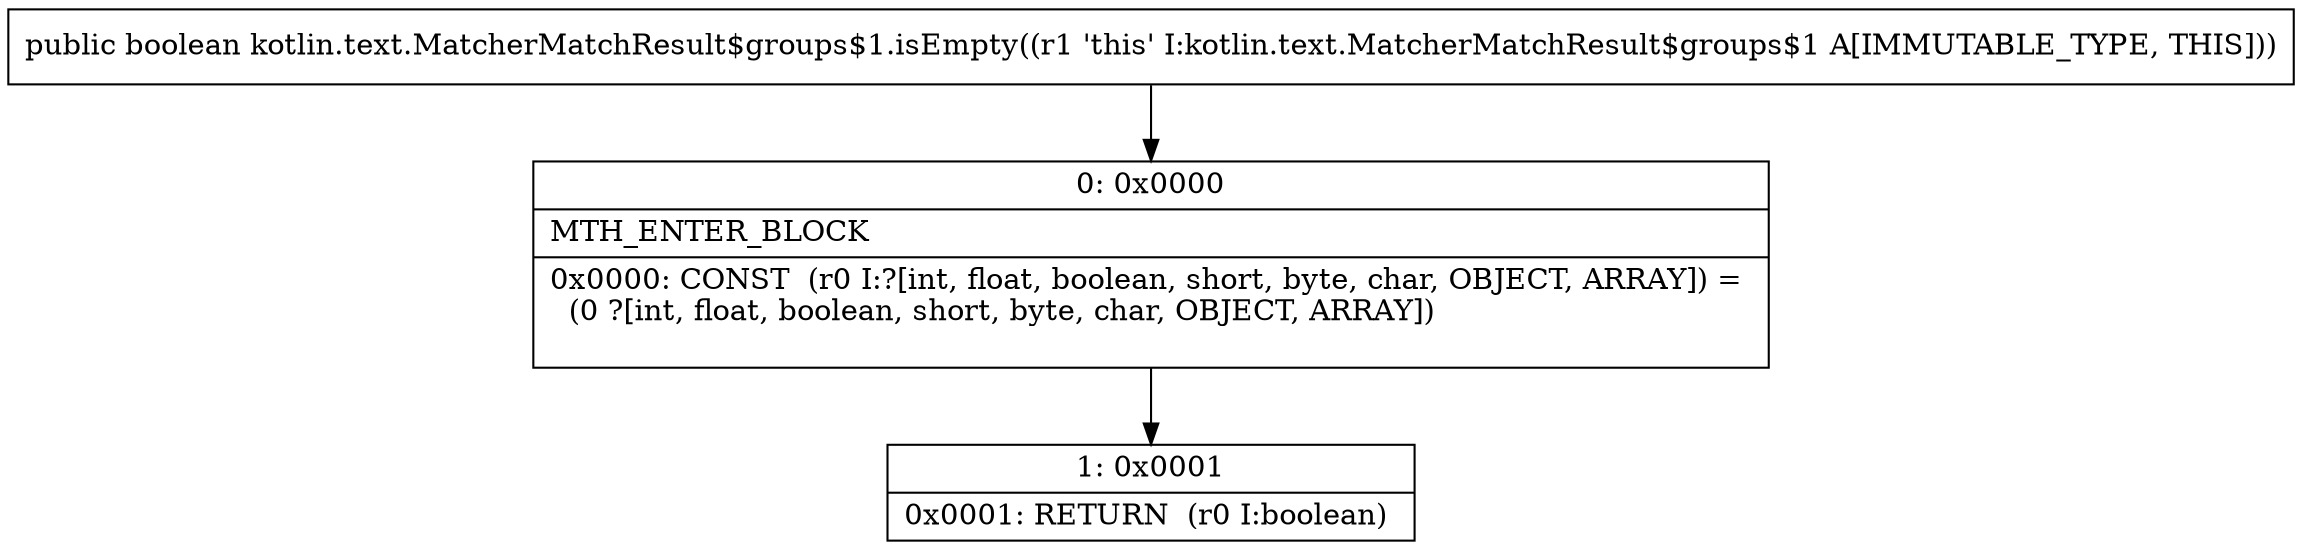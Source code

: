 digraph "CFG forkotlin.text.MatcherMatchResult$groups$1.isEmpty()Z" {
Node_0 [shape=record,label="{0\:\ 0x0000|MTH_ENTER_BLOCK\l|0x0000: CONST  (r0 I:?[int, float, boolean, short, byte, char, OBJECT, ARRAY]) = \l  (0 ?[int, float, boolean, short, byte, char, OBJECT, ARRAY])\l \l}"];
Node_1 [shape=record,label="{1\:\ 0x0001|0x0001: RETURN  (r0 I:boolean) \l}"];
MethodNode[shape=record,label="{public boolean kotlin.text.MatcherMatchResult$groups$1.isEmpty((r1 'this' I:kotlin.text.MatcherMatchResult$groups$1 A[IMMUTABLE_TYPE, THIS])) }"];
MethodNode -> Node_0;
Node_0 -> Node_1;
}


